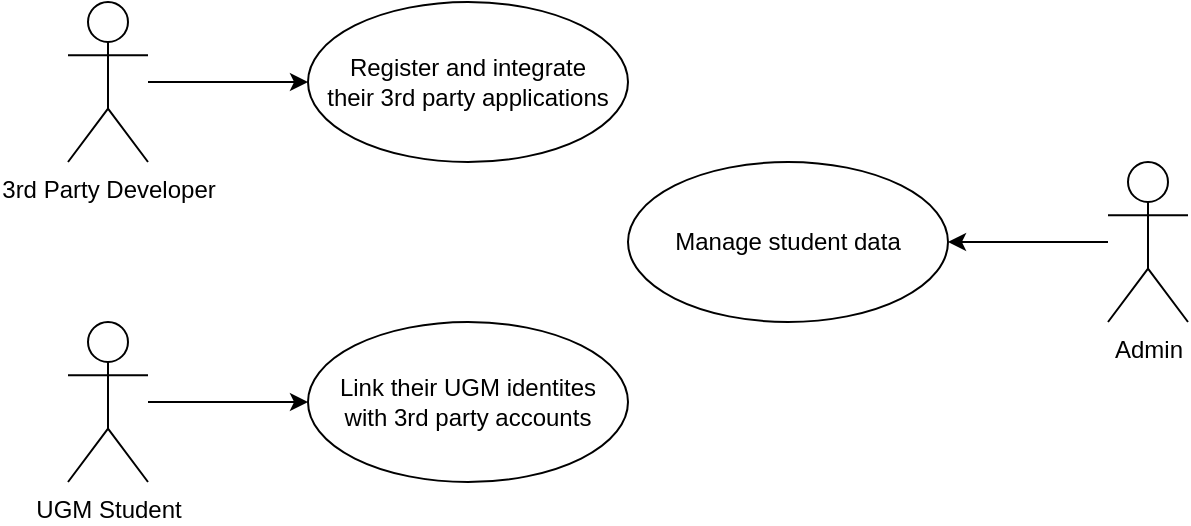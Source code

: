 <mxfile>
    <diagram id="nhHDBtHv5QtF0emWC3-k" name="Page-1">
        <mxGraphModel dx="864" dy="553" grid="1" gridSize="10" guides="1" tooltips="1" connect="1" arrows="1" fold="1" page="1" pageScale="1" pageWidth="850" pageHeight="1100" math="0" shadow="0">
            <root>
                <mxCell id="0"/>
                <mxCell id="1" parent="0"/>
                <mxCell id="11" style="edgeStyle=none;html=1;" edge="1" parent="1" source="2" target="3">
                    <mxGeometry relative="1" as="geometry"/>
                </mxCell>
                <mxCell id="2" value="3rd Party Developer" style="shape=umlActor;verticalLabelPosition=bottom;verticalAlign=top;html=1;" vertex="1" parent="1">
                    <mxGeometry x="120" y="240" width="40" height="80" as="geometry"/>
                </mxCell>
                <mxCell id="3" value="Register and integrate &lt;br&gt;their 3rd party applications" style="ellipse;whiteSpace=wrap;html=1;" vertex="1" parent="1">
                    <mxGeometry x="240" y="240" width="160" height="80" as="geometry"/>
                </mxCell>
                <mxCell id="12" style="edgeStyle=none;html=1;entryX=1;entryY=0.5;entryDx=0;entryDy=0;" edge="1" parent="1" source="4" target="8">
                    <mxGeometry relative="1" as="geometry"/>
                </mxCell>
                <mxCell id="4" value="Admin" style="shape=umlActor;verticalLabelPosition=bottom;verticalAlign=top;html=1;" vertex="1" parent="1">
                    <mxGeometry x="640" y="320" width="40" height="80" as="geometry"/>
                </mxCell>
                <mxCell id="10" style="edgeStyle=none;html=1;entryX=0;entryY=0.5;entryDx=0;entryDy=0;" edge="1" parent="1" source="5" target="9">
                    <mxGeometry relative="1" as="geometry"/>
                </mxCell>
                <mxCell id="5" value="UGM Student" style="shape=umlActor;verticalLabelPosition=bottom;verticalAlign=top;html=1;" vertex="1" parent="1">
                    <mxGeometry x="120" y="400" width="40" height="80" as="geometry"/>
                </mxCell>
                <mxCell id="8" value="Manage student data" style="ellipse;whiteSpace=wrap;html=1;" vertex="1" parent="1">
                    <mxGeometry x="400" y="320" width="160" height="80" as="geometry"/>
                </mxCell>
                <mxCell id="9" value="Link their UGM identites &lt;br&gt;with 3rd party accounts" style="ellipse;whiteSpace=wrap;html=1;" vertex="1" parent="1">
                    <mxGeometry x="240" y="400" width="160" height="80" as="geometry"/>
                </mxCell>
            </root>
        </mxGraphModel>
    </diagram>
</mxfile>